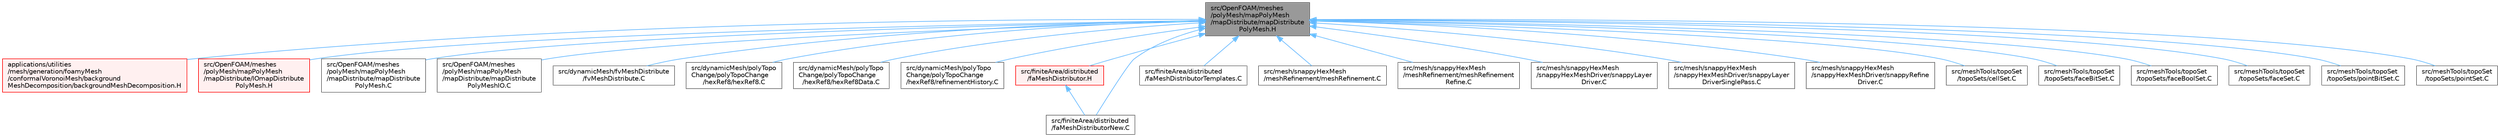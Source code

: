 digraph "src/OpenFOAM/meshes/polyMesh/mapPolyMesh/mapDistribute/mapDistributePolyMesh.H"
{
 // LATEX_PDF_SIZE
  bgcolor="transparent";
  edge [fontname=Helvetica,fontsize=10,labelfontname=Helvetica,labelfontsize=10];
  node [fontname=Helvetica,fontsize=10,shape=box,height=0.2,width=0.4];
  Node1 [id="Node000001",label="src/OpenFOAM/meshes\l/polyMesh/mapPolyMesh\l/mapDistribute/mapDistribute\lPolyMesh.H",height=0.2,width=0.4,color="gray40", fillcolor="grey60", style="filled", fontcolor="black",tooltip=" "];
  Node1 -> Node2 [id="edge1_Node000001_Node000002",dir="back",color="steelblue1",style="solid",tooltip=" "];
  Node2 [id="Node000002",label="applications/utilities\l/mesh/generation/foamyMesh\l/conformalVoronoiMesh/background\lMeshDecomposition/backgroundMeshDecomposition.H",height=0.2,width=0.4,color="red", fillcolor="#FFF0F0", style="filled",URL="$backgroundMeshDecomposition_8H.html",tooltip=" "];
  Node1 -> Node23 [id="edge2_Node000001_Node000023",dir="back",color="steelblue1",style="solid",tooltip=" "];
  Node23 [id="Node000023",label="src/OpenFOAM/meshes\l/polyMesh/mapPolyMesh\l/mapDistribute/IOmapDistribute\lPolyMesh.H",height=0.2,width=0.4,color="red", fillcolor="#FFF0F0", style="filled",URL="$IOmapDistributePolyMesh_8H.html",tooltip=" "];
  Node1 -> Node27 [id="edge3_Node000001_Node000027",dir="back",color="steelblue1",style="solid",tooltip=" "];
  Node27 [id="Node000027",label="src/OpenFOAM/meshes\l/polyMesh/mapPolyMesh\l/mapDistribute/mapDistribute\lPolyMesh.C",height=0.2,width=0.4,color="grey40", fillcolor="white", style="filled",URL="$mapDistributePolyMesh_8C.html",tooltip=" "];
  Node1 -> Node28 [id="edge4_Node000001_Node000028",dir="back",color="steelblue1",style="solid",tooltip=" "];
  Node28 [id="Node000028",label="src/OpenFOAM/meshes\l/polyMesh/mapPolyMesh\l/mapDistribute/mapDistribute\lPolyMeshIO.C",height=0.2,width=0.4,color="grey40", fillcolor="white", style="filled",URL="$mapDistributePolyMeshIO_8C.html",tooltip=" "];
  Node1 -> Node29 [id="edge5_Node000001_Node000029",dir="back",color="steelblue1",style="solid",tooltip=" "];
  Node29 [id="Node000029",label="src/dynamicMesh/fvMeshDistribute\l/fvMeshDistribute.C",height=0.2,width=0.4,color="grey40", fillcolor="white", style="filled",URL="$fvMeshDistribute_8C.html",tooltip=" "];
  Node1 -> Node30 [id="edge6_Node000001_Node000030",dir="back",color="steelblue1",style="solid",tooltip=" "];
  Node30 [id="Node000030",label="src/dynamicMesh/polyTopo\lChange/polyTopoChange\l/hexRef8/hexRef8.C",height=0.2,width=0.4,color="grey40", fillcolor="white", style="filled",URL="$hexRef8_8C.html",tooltip=" "];
  Node1 -> Node31 [id="edge7_Node000001_Node000031",dir="back",color="steelblue1",style="solid",tooltip=" "];
  Node31 [id="Node000031",label="src/dynamicMesh/polyTopo\lChange/polyTopoChange\l/hexRef8/hexRef8Data.C",height=0.2,width=0.4,color="grey40", fillcolor="white", style="filled",URL="$hexRef8Data_8C.html",tooltip=" "];
  Node1 -> Node32 [id="edge8_Node000001_Node000032",dir="back",color="steelblue1",style="solid",tooltip=" "];
  Node32 [id="Node000032",label="src/dynamicMesh/polyTopo\lChange/polyTopoChange\l/hexRef8/refinementHistory.C",height=0.2,width=0.4,color="grey40", fillcolor="white", style="filled",URL="$refinementHistory_8C.html",tooltip=" "];
  Node1 -> Node33 [id="edge9_Node000001_Node000033",dir="back",color="steelblue1",style="solid",tooltip=" "];
  Node33 [id="Node000033",label="src/finiteArea/distributed\l/faMeshDistributor.H",height=0.2,width=0.4,color="red", fillcolor="#FFF0F0", style="filled",URL="$faMeshDistributor_8H.html",tooltip=" "];
  Node33 -> Node36 [id="edge10_Node000033_Node000036",dir="back",color="steelblue1",style="solid",tooltip=" "];
  Node36 [id="Node000036",label="src/finiteArea/distributed\l/faMeshDistributorNew.C",height=0.2,width=0.4,color="grey40", fillcolor="white", style="filled",URL="$faMeshDistributorNew_8C.html",tooltip=" "];
  Node1 -> Node36 [id="edge11_Node000001_Node000036",dir="back",color="steelblue1",style="solid",tooltip=" "];
  Node1 -> Node37 [id="edge12_Node000001_Node000037",dir="back",color="steelblue1",style="solid",tooltip=" "];
  Node37 [id="Node000037",label="src/finiteArea/distributed\l/faMeshDistributorTemplates.C",height=0.2,width=0.4,color="grey40", fillcolor="white", style="filled",URL="$faMeshDistributorTemplates_8C.html",tooltip=" "];
  Node1 -> Node38 [id="edge13_Node000001_Node000038",dir="back",color="steelblue1",style="solid",tooltip=" "];
  Node38 [id="Node000038",label="src/mesh/snappyHexMesh\l/meshRefinement/meshRefinement.C",height=0.2,width=0.4,color="grey40", fillcolor="white", style="filled",URL="$meshRefinement_8C.html",tooltip=" "];
  Node1 -> Node39 [id="edge14_Node000001_Node000039",dir="back",color="steelblue1",style="solid",tooltip=" "];
  Node39 [id="Node000039",label="src/mesh/snappyHexMesh\l/meshRefinement/meshRefinement\lRefine.C",height=0.2,width=0.4,color="grey40", fillcolor="white", style="filled",URL="$meshRefinementRefine_8C.html",tooltip=" "];
  Node1 -> Node40 [id="edge15_Node000001_Node000040",dir="back",color="steelblue1",style="solid",tooltip=" "];
  Node40 [id="Node000040",label="src/mesh/snappyHexMesh\l/snappyHexMeshDriver/snappyLayer\lDriver.C",height=0.2,width=0.4,color="grey40", fillcolor="white", style="filled",URL="$snappyLayerDriver_8C.html",tooltip="All to do with adding cell layers."];
  Node1 -> Node41 [id="edge16_Node000001_Node000041",dir="back",color="steelblue1",style="solid",tooltip=" "];
  Node41 [id="Node000041",label="src/mesh/snappyHexMesh\l/snappyHexMeshDriver/snappyLayer\lDriverSinglePass.C",height=0.2,width=0.4,color="grey40", fillcolor="white", style="filled",URL="$snappyLayerDriverSinglePass_8C.html",tooltip="Single pass layer addition. Can be removed once multi-pass works ok."];
  Node1 -> Node42 [id="edge17_Node000001_Node000042",dir="back",color="steelblue1",style="solid",tooltip=" "];
  Node42 [id="Node000042",label="src/mesh/snappyHexMesh\l/snappyHexMeshDriver/snappyRefine\lDriver.C",height=0.2,width=0.4,color="grey40", fillcolor="white", style="filled",URL="$snappyRefineDriver_8C.html",tooltip=" "];
  Node1 -> Node43 [id="edge18_Node000001_Node000043",dir="back",color="steelblue1",style="solid",tooltip=" "];
  Node43 [id="Node000043",label="src/meshTools/topoSet\l/topoSets/cellSet.C",height=0.2,width=0.4,color="grey40", fillcolor="white", style="filled",URL="$cellSet_8C.html",tooltip=" "];
  Node1 -> Node44 [id="edge19_Node000001_Node000044",dir="back",color="steelblue1",style="solid",tooltip=" "];
  Node44 [id="Node000044",label="src/meshTools/topoSet\l/topoSets/faceBitSet.C",height=0.2,width=0.4,color="grey40", fillcolor="white", style="filled",URL="$faceBitSet_8C.html",tooltip=" "];
  Node1 -> Node45 [id="edge20_Node000001_Node000045",dir="back",color="steelblue1",style="solid",tooltip=" "];
  Node45 [id="Node000045",label="src/meshTools/topoSet\l/topoSets/faceBoolSet.C",height=0.2,width=0.4,color="grey40", fillcolor="white", style="filled",URL="$faceBoolSet_8C.html",tooltip=" "];
  Node1 -> Node46 [id="edge21_Node000001_Node000046",dir="back",color="steelblue1",style="solid",tooltip=" "];
  Node46 [id="Node000046",label="src/meshTools/topoSet\l/topoSets/faceSet.C",height=0.2,width=0.4,color="grey40", fillcolor="white", style="filled",URL="$faceSet_8C.html",tooltip=" "];
  Node1 -> Node47 [id="edge22_Node000001_Node000047",dir="back",color="steelblue1",style="solid",tooltip=" "];
  Node47 [id="Node000047",label="src/meshTools/topoSet\l/topoSets/pointBitSet.C",height=0.2,width=0.4,color="grey40", fillcolor="white", style="filled",URL="$pointBitSet_8C.html",tooltip=" "];
  Node1 -> Node48 [id="edge23_Node000001_Node000048",dir="back",color="steelblue1",style="solid",tooltip=" "];
  Node48 [id="Node000048",label="src/meshTools/topoSet\l/topoSets/pointSet.C",height=0.2,width=0.4,color="grey40", fillcolor="white", style="filled",URL="$pointSet_8C.html",tooltip=" "];
}
